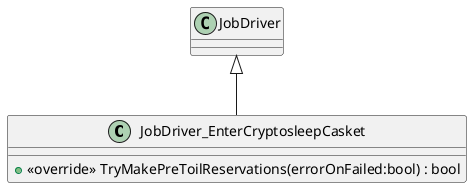 @startuml
class JobDriver_EnterCryptosleepCasket {
    + <<override>> TryMakePreToilReservations(errorOnFailed:bool) : bool
}
JobDriver <|-- JobDriver_EnterCryptosleepCasket
@enduml

